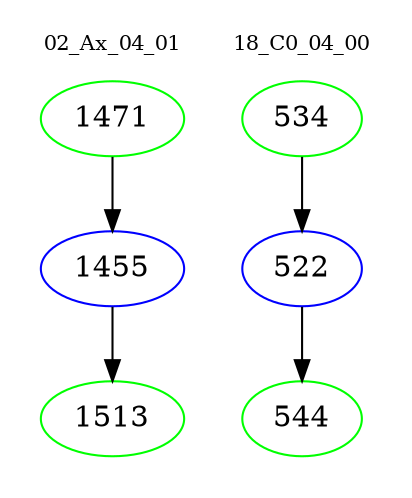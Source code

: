 digraph{
subgraph cluster_0 {
color = white
label = "02_Ax_04_01";
fontsize=10;
T0_1471 [label="1471", color="green"]
T0_1471 -> T0_1455 [color="black"]
T0_1455 [label="1455", color="blue"]
T0_1455 -> T0_1513 [color="black"]
T0_1513 [label="1513", color="green"]
}
subgraph cluster_1 {
color = white
label = "18_C0_04_00";
fontsize=10;
T1_534 [label="534", color="green"]
T1_534 -> T1_522 [color="black"]
T1_522 [label="522", color="blue"]
T1_522 -> T1_544 [color="black"]
T1_544 [label="544", color="green"]
}
}

